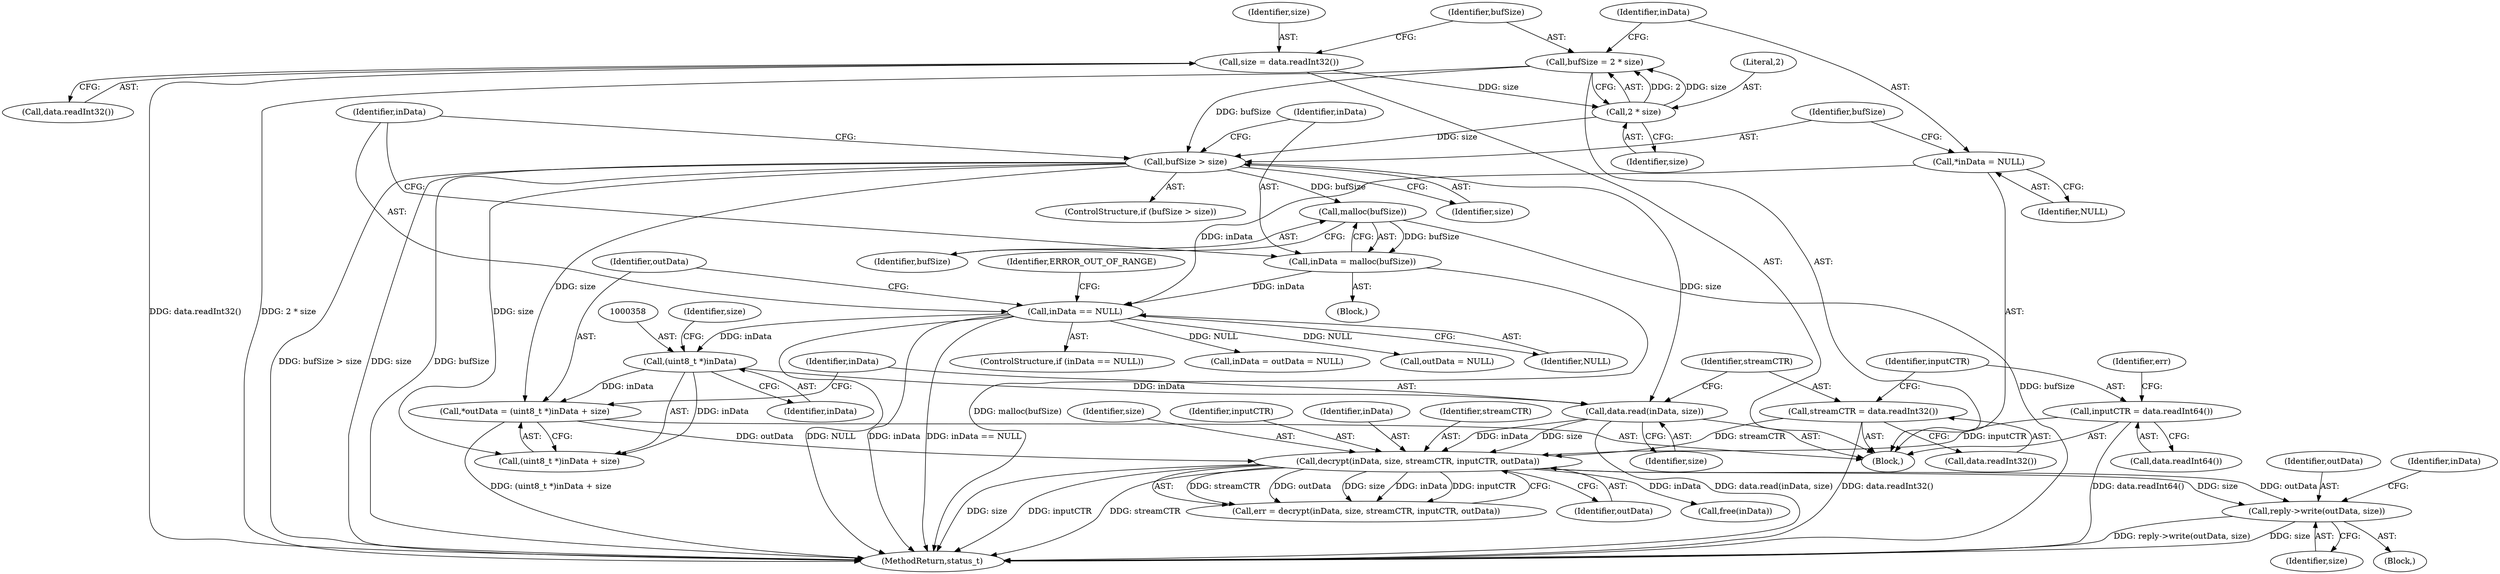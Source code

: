 digraph "0_Android_9667e3eff2d34c3797c3b529370de47b2c1f1bf6@API" {
"1000388" [label="(Call,reply->write(outData, size))"];
"1000375" [label="(Call,decrypt(inData, size, streamCTR, inputCTR, outData))"];
"1000361" [label="(Call,data.read(inData, size))"];
"1000357" [label="(Call,(uint8_t *)inData)"];
"1000345" [label="(Call,inData == NULL)"];
"1000332" [label="(Call,*inData = NULL)"];
"1000340" [label="(Call,inData = malloc(bufSize))"];
"1000342" [label="(Call,malloc(bufSize))"];
"1000336" [label="(Call,bufSize > size)"];
"1000326" [label="(Call,bufSize = 2 * size)"];
"1000328" [label="(Call,2 * size)"];
"1000322" [label="(Call,size = data.readInt32())"];
"1000365" [label="(Call,streamCTR = data.readInt32())"];
"1000369" [label="(Call,inputCTR = data.readInt64())"];
"1000354" [label="(Call,*outData = (uint8_t *)inData + size)"];
"1000395" [label="(Call,outData = NULL)"];
"1000354" [label="(Call,*outData = (uint8_t *)inData + size)"];
"1000346" [label="(Identifier,inData)"];
"1000360" [label="(Identifier,size)"];
"1000322" [label="(Call,size = data.readInt32())"];
"1000335" [label="(ControlStructure,if (bufSize > size))"];
"1000329" [label="(Literal,2)"];
"1000345" [label="(Call,inData == NULL)"];
"1000330" [label="(Identifier,size)"];
"1000387" [label="(Block,)"];
"1000347" [label="(Identifier,NULL)"];
"1000343" [label="(Identifier,bufSize)"];
"1000369" [label="(Call,inputCTR = data.readInt64())"];
"1000324" [label="(Call,data.readInt32())"];
"1000373" [label="(Call,err = decrypt(inData, size, streamCTR, inputCTR, outData))"];
"1000377" [label="(Identifier,size)"];
"1000380" [label="(Identifier,outData)"];
"1000356" [label="(Call,(uint8_t *)inData + size)"];
"1000367" [label="(Call,data.readInt32())"];
"1000342" [label="(Call,malloc(bufSize))"];
"1000375" [label="(Call,decrypt(inData, size, streamCTR, inputCTR, outData))"];
"1000332" [label="(Call,*inData = NULL)"];
"1000371" [label="(Call,data.readInt64())"];
"1000374" [label="(Identifier,err)"];
"1000379" [label="(Identifier,inputCTR)"];
"1000361" [label="(Call,data.read(inData, size))"];
"1000341" [label="(Identifier,inData)"];
"1000336" [label="(Call,bufSize > size)"];
"1000388" [label="(Call,reply->write(outData, size))"];
"1000326" [label="(Call,bufSize = 2 * size)"];
"1000334" [label="(Identifier,NULL)"];
"1000407" [label="(MethodReturn,status_t)"];
"1000323" [label="(Identifier,size)"];
"1000338" [label="(Identifier,size)"];
"1000376" [label="(Identifier,inData)"];
"1000344" [label="(ControlStructure,if (inData == NULL))"];
"1000333" [label="(Identifier,inData)"];
"1000350" [label="(Identifier,ERROR_OUT_OF_RANGE)"];
"1000378" [label="(Identifier,streamCTR)"];
"1000340" [label="(Call,inData = malloc(bufSize))"];
"1000327" [label="(Identifier,bufSize)"];
"1000357" [label="(Call,(uint8_t *)inData)"];
"1000390" [label="(Identifier,size)"];
"1000392" [label="(Identifier,inData)"];
"1000393" [label="(Call,inData = outData = NULL)"];
"1000355" [label="(Identifier,outData)"];
"1000339" [label="(Block,)"];
"1000365" [label="(Call,streamCTR = data.readInt32())"];
"1000328" [label="(Call,2 * size)"];
"1000362" [label="(Identifier,inData)"];
"1000366" [label="(Identifier,streamCTR)"];
"1000370" [label="(Identifier,inputCTR)"];
"1000320" [label="(Block,)"];
"1000363" [label="(Identifier,size)"];
"1000337" [label="(Identifier,bufSize)"];
"1000391" [label="(Call,free(inData))"];
"1000359" [label="(Identifier,inData)"];
"1000389" [label="(Identifier,outData)"];
"1000388" -> "1000387"  [label="AST: "];
"1000388" -> "1000390"  [label="CFG: "];
"1000389" -> "1000388"  [label="AST: "];
"1000390" -> "1000388"  [label="AST: "];
"1000392" -> "1000388"  [label="CFG: "];
"1000388" -> "1000407"  [label="DDG: reply->write(outData, size)"];
"1000388" -> "1000407"  [label="DDG: size"];
"1000375" -> "1000388"  [label="DDG: outData"];
"1000375" -> "1000388"  [label="DDG: size"];
"1000375" -> "1000373"  [label="AST: "];
"1000375" -> "1000380"  [label="CFG: "];
"1000376" -> "1000375"  [label="AST: "];
"1000377" -> "1000375"  [label="AST: "];
"1000378" -> "1000375"  [label="AST: "];
"1000379" -> "1000375"  [label="AST: "];
"1000380" -> "1000375"  [label="AST: "];
"1000373" -> "1000375"  [label="CFG: "];
"1000375" -> "1000407"  [label="DDG: size"];
"1000375" -> "1000407"  [label="DDG: inputCTR"];
"1000375" -> "1000407"  [label="DDG: streamCTR"];
"1000375" -> "1000373"  [label="DDG: streamCTR"];
"1000375" -> "1000373"  [label="DDG: outData"];
"1000375" -> "1000373"  [label="DDG: size"];
"1000375" -> "1000373"  [label="DDG: inData"];
"1000375" -> "1000373"  [label="DDG: inputCTR"];
"1000361" -> "1000375"  [label="DDG: inData"];
"1000361" -> "1000375"  [label="DDG: size"];
"1000365" -> "1000375"  [label="DDG: streamCTR"];
"1000369" -> "1000375"  [label="DDG: inputCTR"];
"1000354" -> "1000375"  [label="DDG: outData"];
"1000375" -> "1000391"  [label="DDG: inData"];
"1000361" -> "1000320"  [label="AST: "];
"1000361" -> "1000363"  [label="CFG: "];
"1000362" -> "1000361"  [label="AST: "];
"1000363" -> "1000361"  [label="AST: "];
"1000366" -> "1000361"  [label="CFG: "];
"1000361" -> "1000407"  [label="DDG: data.read(inData, size)"];
"1000357" -> "1000361"  [label="DDG: inData"];
"1000336" -> "1000361"  [label="DDG: size"];
"1000357" -> "1000356"  [label="AST: "];
"1000357" -> "1000359"  [label="CFG: "];
"1000358" -> "1000357"  [label="AST: "];
"1000359" -> "1000357"  [label="AST: "];
"1000360" -> "1000357"  [label="CFG: "];
"1000357" -> "1000354"  [label="DDG: inData"];
"1000357" -> "1000356"  [label="DDG: inData"];
"1000345" -> "1000357"  [label="DDG: inData"];
"1000345" -> "1000344"  [label="AST: "];
"1000345" -> "1000347"  [label="CFG: "];
"1000346" -> "1000345"  [label="AST: "];
"1000347" -> "1000345"  [label="AST: "];
"1000350" -> "1000345"  [label="CFG: "];
"1000355" -> "1000345"  [label="CFG: "];
"1000345" -> "1000407"  [label="DDG: NULL"];
"1000345" -> "1000407"  [label="DDG: inData"];
"1000345" -> "1000407"  [label="DDG: inData == NULL"];
"1000332" -> "1000345"  [label="DDG: inData"];
"1000340" -> "1000345"  [label="DDG: inData"];
"1000345" -> "1000393"  [label="DDG: NULL"];
"1000345" -> "1000395"  [label="DDG: NULL"];
"1000332" -> "1000320"  [label="AST: "];
"1000332" -> "1000334"  [label="CFG: "];
"1000333" -> "1000332"  [label="AST: "];
"1000334" -> "1000332"  [label="AST: "];
"1000337" -> "1000332"  [label="CFG: "];
"1000340" -> "1000339"  [label="AST: "];
"1000340" -> "1000342"  [label="CFG: "];
"1000341" -> "1000340"  [label="AST: "];
"1000342" -> "1000340"  [label="AST: "];
"1000346" -> "1000340"  [label="CFG: "];
"1000340" -> "1000407"  [label="DDG: malloc(bufSize)"];
"1000342" -> "1000340"  [label="DDG: bufSize"];
"1000342" -> "1000343"  [label="CFG: "];
"1000343" -> "1000342"  [label="AST: "];
"1000342" -> "1000407"  [label="DDG: bufSize"];
"1000336" -> "1000342"  [label="DDG: bufSize"];
"1000336" -> "1000335"  [label="AST: "];
"1000336" -> "1000338"  [label="CFG: "];
"1000337" -> "1000336"  [label="AST: "];
"1000338" -> "1000336"  [label="AST: "];
"1000341" -> "1000336"  [label="CFG: "];
"1000346" -> "1000336"  [label="CFG: "];
"1000336" -> "1000407"  [label="DDG: bufSize > size"];
"1000336" -> "1000407"  [label="DDG: size"];
"1000336" -> "1000407"  [label="DDG: bufSize"];
"1000326" -> "1000336"  [label="DDG: bufSize"];
"1000328" -> "1000336"  [label="DDG: size"];
"1000336" -> "1000354"  [label="DDG: size"];
"1000336" -> "1000356"  [label="DDG: size"];
"1000326" -> "1000320"  [label="AST: "];
"1000326" -> "1000328"  [label="CFG: "];
"1000327" -> "1000326"  [label="AST: "];
"1000328" -> "1000326"  [label="AST: "];
"1000333" -> "1000326"  [label="CFG: "];
"1000326" -> "1000407"  [label="DDG: 2 * size"];
"1000328" -> "1000326"  [label="DDG: 2"];
"1000328" -> "1000326"  [label="DDG: size"];
"1000328" -> "1000330"  [label="CFG: "];
"1000329" -> "1000328"  [label="AST: "];
"1000330" -> "1000328"  [label="AST: "];
"1000322" -> "1000328"  [label="DDG: size"];
"1000322" -> "1000320"  [label="AST: "];
"1000322" -> "1000324"  [label="CFG: "];
"1000323" -> "1000322"  [label="AST: "];
"1000324" -> "1000322"  [label="AST: "];
"1000327" -> "1000322"  [label="CFG: "];
"1000322" -> "1000407"  [label="DDG: data.readInt32()"];
"1000365" -> "1000320"  [label="AST: "];
"1000365" -> "1000367"  [label="CFG: "];
"1000366" -> "1000365"  [label="AST: "];
"1000367" -> "1000365"  [label="AST: "];
"1000370" -> "1000365"  [label="CFG: "];
"1000365" -> "1000407"  [label="DDG: data.readInt32()"];
"1000369" -> "1000320"  [label="AST: "];
"1000369" -> "1000371"  [label="CFG: "];
"1000370" -> "1000369"  [label="AST: "];
"1000371" -> "1000369"  [label="AST: "];
"1000374" -> "1000369"  [label="CFG: "];
"1000369" -> "1000407"  [label="DDG: data.readInt64()"];
"1000354" -> "1000320"  [label="AST: "];
"1000354" -> "1000356"  [label="CFG: "];
"1000355" -> "1000354"  [label="AST: "];
"1000356" -> "1000354"  [label="AST: "];
"1000362" -> "1000354"  [label="CFG: "];
"1000354" -> "1000407"  [label="DDG: (uint8_t *)inData + size"];
}
